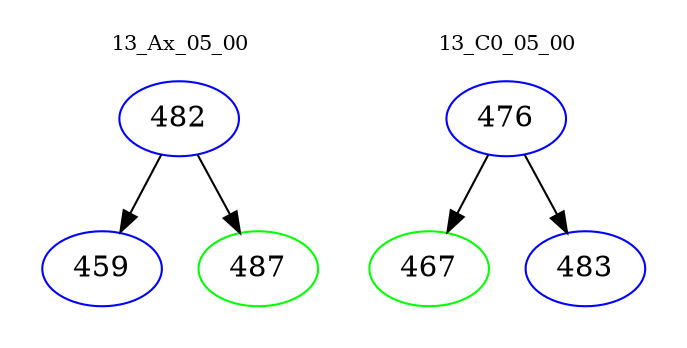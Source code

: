 digraph{
subgraph cluster_0 {
color = white
label = "13_Ax_05_00";
fontsize=10;
T0_482 [label="482", color="blue"]
T0_482 -> T0_459 [color="black"]
T0_459 [label="459", color="blue"]
T0_482 -> T0_487 [color="black"]
T0_487 [label="487", color="green"]
}
subgraph cluster_1 {
color = white
label = "13_C0_05_00";
fontsize=10;
T1_476 [label="476", color="blue"]
T1_476 -> T1_467 [color="black"]
T1_467 [label="467", color="green"]
T1_476 -> T1_483 [color="black"]
T1_483 [label="483", color="blue"]
}
}
